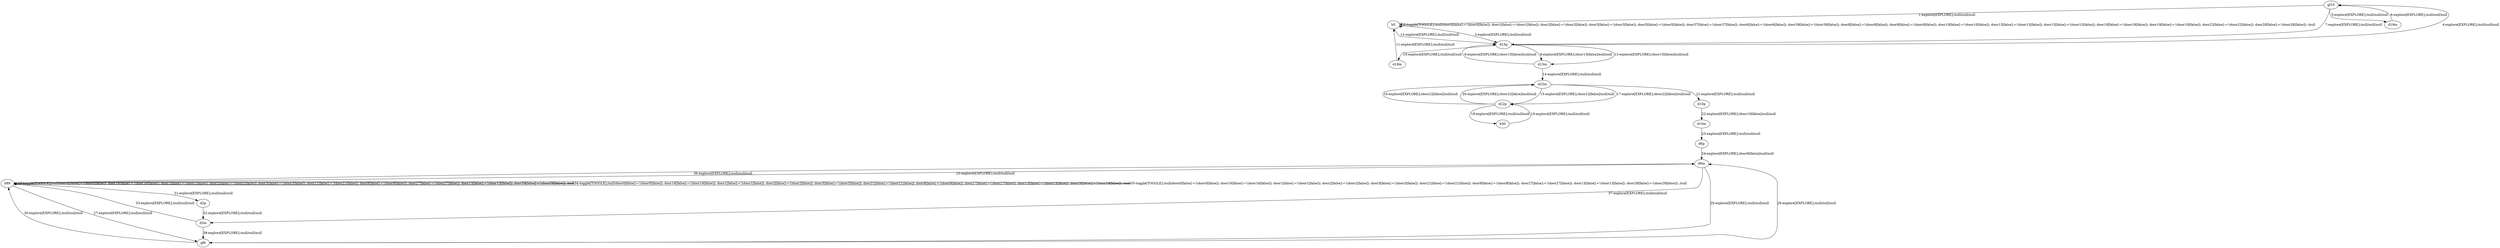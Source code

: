 # Total number of goals covered by this test: 3
# b89 --> b89
# d6m --> b89
# b89 --> gf6

digraph g {
"gf10" -> "b5" [label = "1-explore[EXPLORE];/null/null/null"];
"b5" -> "b5" [label = "2-toggle[TOGGLE];/null/door0[false]:=!(door0[false]); door1[false]:=!(door1[false]); door2[false]:=!(door2[false]); door3[false]:=!(door3[false]); door5[false]:=!(door5[false]); door37[false]:=!(door37[false]); door6[false]:=!(door6[false]); door39[false]:=!(door39[false]); door8[false]:=!(door8[false]); door9[false]:=!(door9[false]); door10[false]:=!(door10[false]); door13[false]:=!(door13[false]); door15[false]:=!(door15[false]); door18[false]:=!(door18[false]); door19[false]:=!(door19[false]); door22[false]:=!(door22[false]); door28[false]:=!(door28[false]); /null"];
"b5" -> "d15p" [label = "3-explore[EXPLORE];/null/null/null"];
"d15p" -> "gf10" [label = "4-explore[EXPLORE];/null/null/null"];
"gf10" -> "d19m" [label = "5-explore[EXPLORE];/null/null/null"];
"d19m" -> "gf10" [label = "6-explore[EXPLORE];/null/null/null"];
"gf10" -> "d15p" [label = "7-explore[EXPLORE];/null/null/null"];
"d15p" -> "d15m" [label = "8-explore[EXPLORE];/door15[false]/null/null"];
"d15m" -> "d15p" [label = "9-explore[EXPLORE];/door15[false]/null/null"];
"d15p" -> "d18m" [label = "10-explore[EXPLORE];/null/null/null"];
"d18m" -> "b5" [label = "11-explore[EXPLORE];/null/null/null"];
"b5" -> "d15p" [label = "12-explore[EXPLORE];/null/null/null"];
"d15p" -> "d15m" [label = "13-explore[EXPLORE];/door15[false]/null/null"];
"d15m" -> "d22m" [label = "14-explore[EXPLORE];/null/null/null"];
"d22m" -> "d22p" [label = "15-explore[EXPLORE];/door22[false]/null/null"];
"d22p" -> "d22m" [label = "16-explore[EXPLORE];/door22[false]/null/null"];
"d22m" -> "d22p" [label = "17-explore[EXPLORE];/door22[false]/null/null"];
"d22p" -> "b30" [label = "18-explore[EXPLORE];/null/null/null"];
"b30" -> "d22p" [label = "19-explore[EXPLORE];/null/null/null"];
"d22p" -> "d22m" [label = "20-explore[EXPLORE];/door22[false]/null/null"];
"d22m" -> "d10p" [label = "21-explore[EXPLORE];/null/null/null"];
"d10p" -> "d10m" [label = "22-explore[EXPLORE];/door10[false]/null/null"];
"d10m" -> "d6p" [label = "23-explore[EXPLORE];/null/null/null"];
"d6p" -> "d6m" [label = "24-explore[EXPLORE];/door6[false]/null/null"];
"d6m" -> "b89" [label = "25-explore[EXPLORE];/null/null/null"];
"b89" -> "b89" [label = "26-toggle[TOGGLE];/null/door0[false]:=!(door0[false]); door16[false]:=!(door16[false]); door1[false]:=!(door1[false]); door2[false]:=!(door2[false]); door3[false]:=!(door3[false]); door21[false]:=!(door21[false]); door9[false]:=!(door9[false]); door27[false]:=!(door27[false]); door13[false]:=!(door13[false]); door29[false]:=!(door29[false]); /null"];
"b89" -> "gf6" [label = "27-explore[EXPLORE];/null/null/null"];
"gf6" -> "d6m" [label = "28-explore[EXPLORE];/null/null/null"];
"d6m" -> "gf6" [label = "29-explore[EXPLORE];/null/null/null"];
"gf6" -> "b89" [label = "30-explore[EXPLORE];/null/null/null"];
"b89" -> "d2p" [label = "31-explore[EXPLORE];/null/null/null"];
"d2p" -> "d3m" [label = "32-explore[EXPLORE];/null/null/null"];
"d3m" -> "b89" [label = "33-explore[EXPLORE];/null/null/null"];
"b89" -> "b89" [label = "34-toggle[TOGGLE];/null/door0[false]:=!(door0[false]); door16[false]:=!(door16[false]); door1[false]:=!(door1[false]); door2[false]:=!(door2[false]); door3[false]:=!(door3[false]); door21[false]:=!(door21[false]); door9[false]:=!(door9[false]); door27[false]:=!(door27[false]); door13[false]:=!(door13[false]); door29[false]:=!(door29[false]); /null"];
"b89" -> "b89" [label = "35-toggle[TOGGLE];/null/door0[false]:=!(door0[false]); door16[false]:=!(door16[false]); door1[false]:=!(door1[false]); door2[false]:=!(door2[false]); door3[false]:=!(door3[false]); door21[false]:=!(door21[false]); door9[false]:=!(door9[false]); door27[false]:=!(door27[false]); door13[false]:=!(door13[false]); door29[false]:=!(door29[false]); /null"];
"b89" -> "d6m" [label = "36-explore[EXPLORE];/null/null/null"];
"d6m" -> "d3m" [label = "37-explore[EXPLORE];/null/null/null"];
"d3m" -> "gf6" [label = "38-explore[EXPLORE];/null/null/null"];
}
